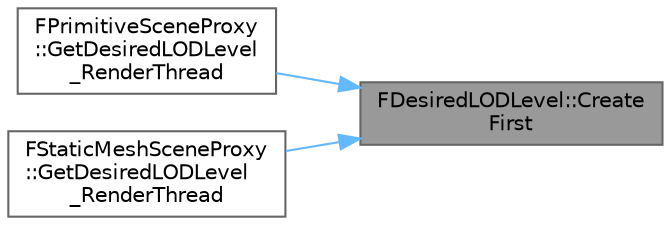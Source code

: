 digraph "FDesiredLODLevel::CreateFirst"
{
 // INTERACTIVE_SVG=YES
 // LATEX_PDF_SIZE
  bgcolor="transparent";
  edge [fontname=Helvetica,fontsize=10,labelfontname=Helvetica,labelfontsize=10];
  node [fontname=Helvetica,fontsize=10,shape=box,height=0.2,width=0.4];
  rankdir="RL";
  Node1 [id="Node000001",label="FDesiredLODLevel::Create\lFirst",height=0.2,width=0.4,color="gray40", fillcolor="grey60", style="filled", fontcolor="black",tooltip=" "];
  Node1 -> Node2 [id="edge1_Node000001_Node000002",dir="back",color="steelblue1",style="solid",tooltip=" "];
  Node2 [id="Node000002",label="FPrimitiveSceneProxy\l::GetDesiredLODLevel\l_RenderThread",height=0.2,width=0.4,color="grey40", fillcolor="white", style="filled",URL="$d4/de9/classFPrimitiveSceneProxy.html#a3efd4fab8e61bd32e0a32865db9c73fd",tooltip=" "];
  Node1 -> Node3 [id="edge2_Node000001_Node000003",dir="back",color="steelblue1",style="solid",tooltip=" "];
  Node3 [id="Node000003",label="FStaticMeshSceneProxy\l::GetDesiredLODLevel\l_RenderThread",height=0.2,width=0.4,color="grey40", fillcolor="white", style="filled",URL="$df/d69/classFStaticMeshSceneProxy.html#a780f2244575b7cf466082765fccb86a5",tooltip=" "];
}
